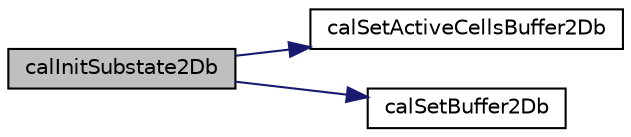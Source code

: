 digraph "calInitSubstate2Db"
{
  edge [fontname="Helvetica",fontsize="10",labelfontname="Helvetica",labelfontsize="10"];
  node [fontname="Helvetica",fontsize="10",shape=record];
  rankdir="LR";
  Node1 [label="calInitSubstate2Db",height=0.2,width=0.4,color="black", fillcolor="grey75", style="filled" fontcolor="black"];
  Node1 -> Node2 [color="midnightblue",fontsize="10",style="solid",fontname="Helvetica"];
  Node2 [label="calSetActiveCellsBuffer2Db",height=0.2,width=0.4,color="black", fillcolor="white", style="filled",URL="$cal2_d_buffer_8c.html#a1f524cbace9177fbc0f865aa46f6eb43",tooltip="Sets active cells of a byte matrix to a constant value. "];
  Node1 -> Node3 [color="midnightblue",fontsize="10",style="solid",fontname="Helvetica"];
  Node3 [label="calSetBuffer2Db",height=0.2,width=0.4,color="black", fillcolor="white", style="filled",URL="$cal2_d_buffer_8c.html#a7a28a5f09d3c7d574226de259e15b1c1",tooltip="Sets a byte matrix to a constant value. "];
}
